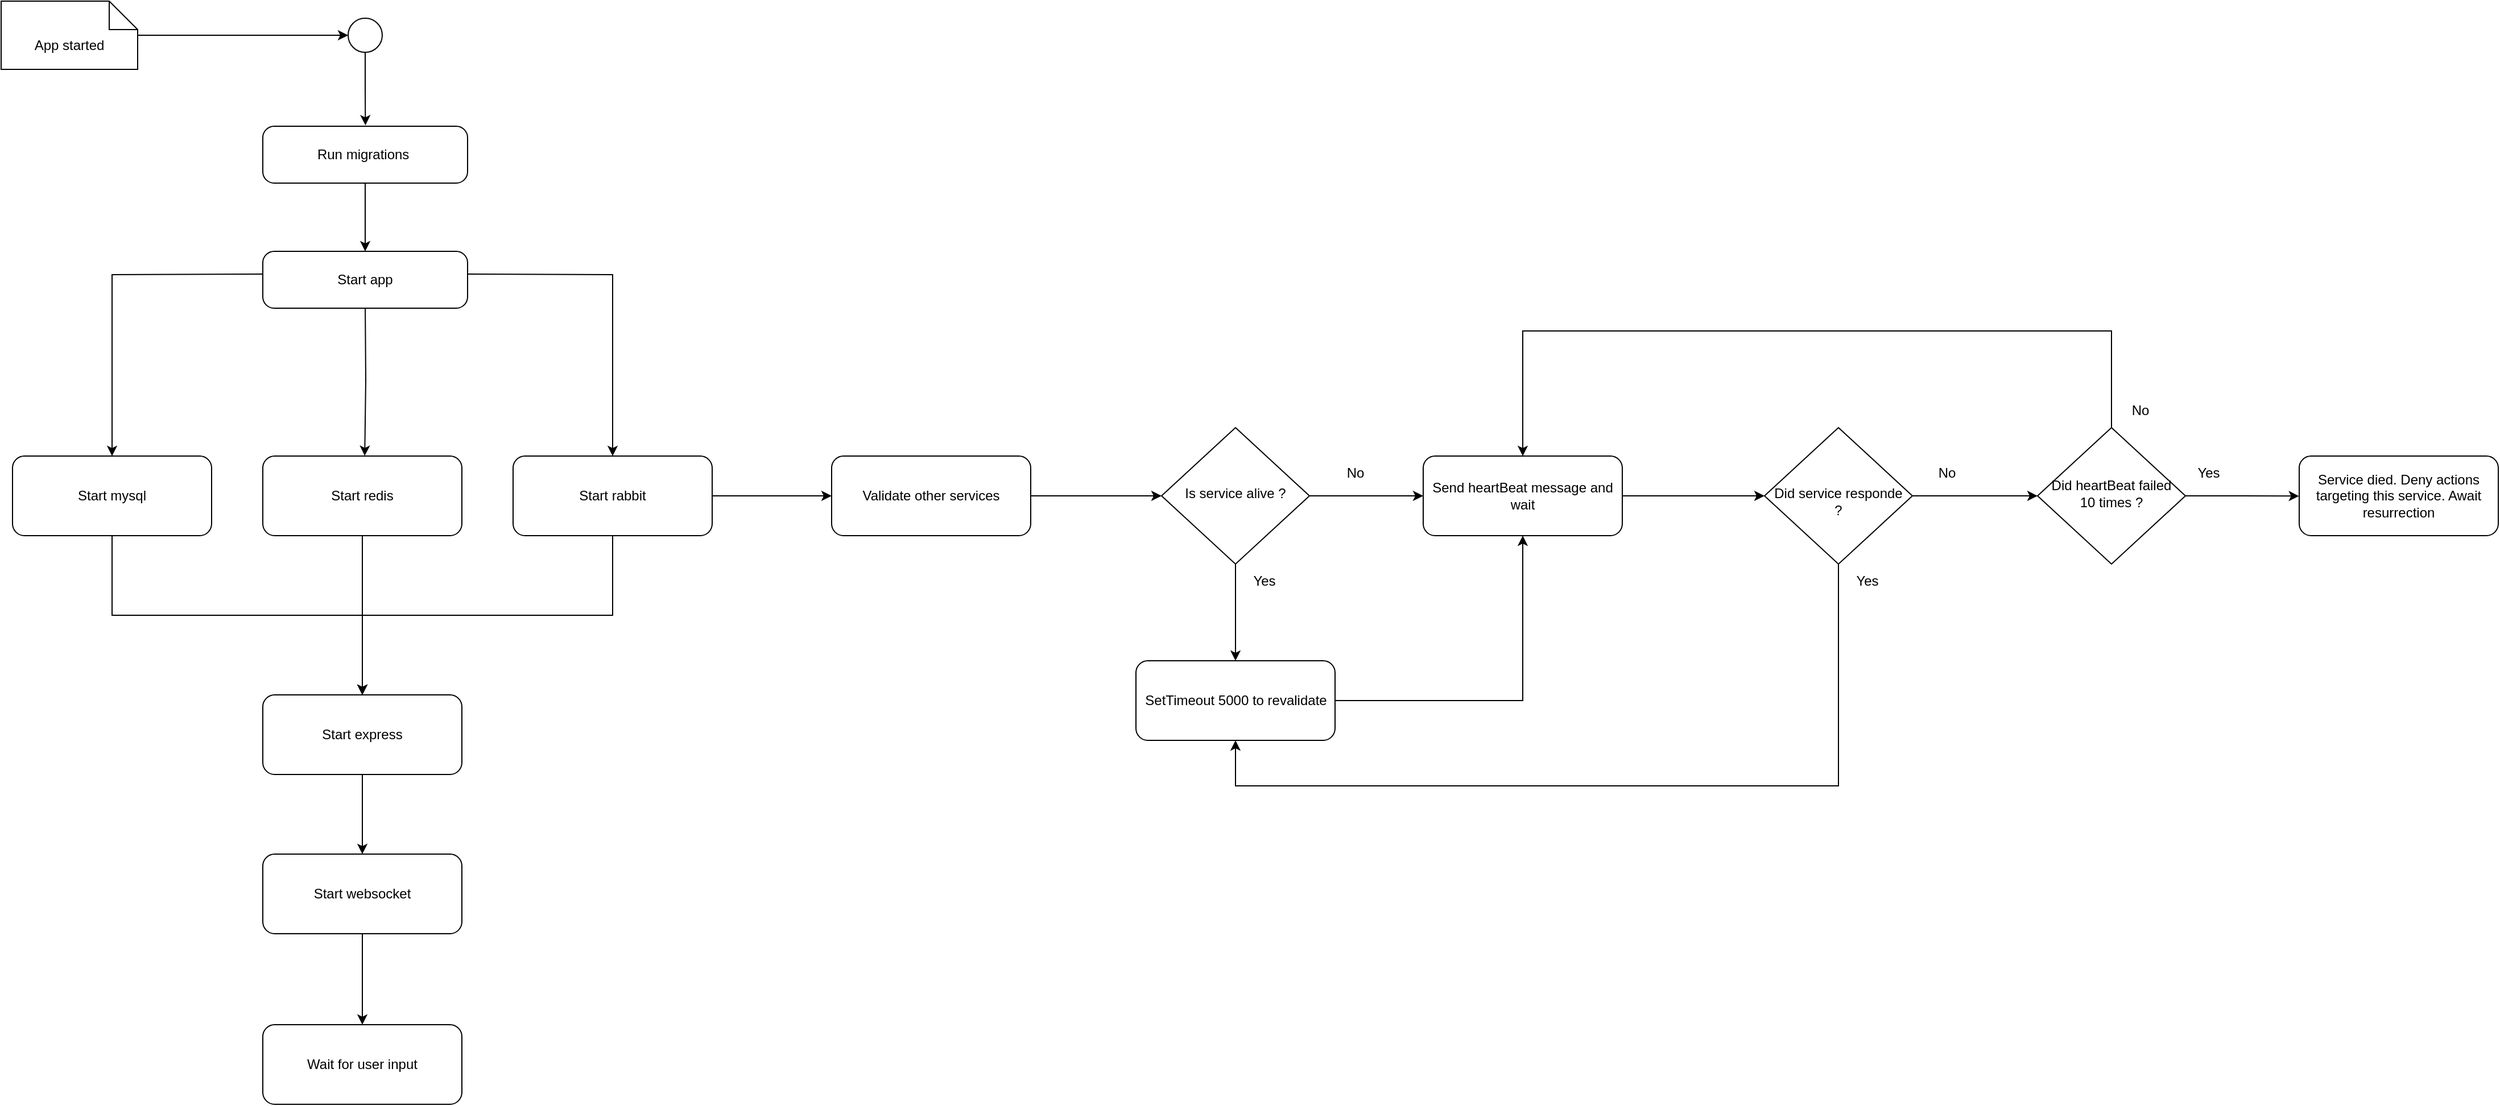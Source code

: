 <mxfile version="23.0.2" type="device">
  <diagram name="Strona-1" id="OV4mZrAFO6_xKFco6DVv">
    <mxGraphModel dx="4924" dy="3565" grid="1" gridSize="10" guides="1" tooltips="1" connect="1" arrows="1" fold="1" page="1" pageScale="1" pageWidth="827" pageHeight="1169" math="0" shadow="0">
      <root>
        <mxCell id="0" />
        <mxCell id="1" parent="0" />
        <mxCell id="Mt6CTlnOpknhvCUXhLSx-1" style="edgeStyle=orthogonalEdgeStyle;rounded=0;orthogonalLoop=1;jettySize=auto;html=1;" edge="1" parent="1" source="Mt6CTlnOpknhvCUXhLSx-2">
          <mxGeometry relative="1" as="geometry">
            <mxPoint x="-2375" y="-2170" as="targetPoint" />
          </mxGeometry>
        </mxCell>
        <mxCell id="Mt6CTlnOpknhvCUXhLSx-2" value="App started" style="shape=note2;boundedLbl=1;whiteSpace=wrap;html=1;size=25;verticalAlign=top;align=center;" vertex="1" parent="1">
          <mxGeometry x="-2680" y="-2200" width="120" height="60" as="geometry" />
        </mxCell>
        <mxCell id="Mt6CTlnOpknhvCUXhLSx-3" value="" style="ellipse;" vertex="1" parent="1">
          <mxGeometry x="-2375" y="-2185" width="30" height="30" as="geometry" />
        </mxCell>
        <mxCell id="Mt6CTlnOpknhvCUXhLSx-4" style="edgeStyle=orthogonalEdgeStyle;rounded=0;orthogonalLoop=1;jettySize=auto;html=1;entryX=0.512;entryY=-0.003;entryDx=0;entryDy=0;entryPerimeter=0;" edge="1" parent="1" target="Mt6CTlnOpknhvCUXhLSx-14">
          <mxGeometry relative="1" as="geometry">
            <mxPoint x="-2360" y="-1935" as="sourcePoint" />
          </mxGeometry>
        </mxCell>
        <mxCell id="Mt6CTlnOpknhvCUXhLSx-5" style="edgeStyle=orthogonalEdgeStyle;rounded=0;orthogonalLoop=1;jettySize=auto;html=1;entryX=0.5;entryY=0;entryDx=0;entryDy=0;" edge="1" parent="1" target="Mt6CTlnOpknhvCUXhLSx-12">
          <mxGeometry relative="1" as="geometry">
            <mxPoint x="-2270" y="-1960" as="sourcePoint" />
          </mxGeometry>
        </mxCell>
        <mxCell id="Mt6CTlnOpknhvCUXhLSx-6" style="edgeStyle=orthogonalEdgeStyle;rounded=0;orthogonalLoop=1;jettySize=auto;html=1;" edge="1" parent="1" target="Mt6CTlnOpknhvCUXhLSx-9">
          <mxGeometry relative="1" as="geometry">
            <mxPoint x="-2450" y="-1960" as="sourcePoint" />
          </mxGeometry>
        </mxCell>
        <mxCell id="Mt6CTlnOpknhvCUXhLSx-7" value="Start app" style="html=1;dashed=0;rounded=1;absoluteArcSize=1;arcSize=20;verticalAlign=middle;align=center;whiteSpace=wrap;" vertex="1" parent="1">
          <mxGeometry x="-2450" y="-1980" width="180" height="50" as="geometry" />
        </mxCell>
        <mxCell id="Mt6CTlnOpknhvCUXhLSx-8" style="edgeStyle=orthogonalEdgeStyle;rounded=0;orthogonalLoop=1;jettySize=auto;html=1;entryX=0.5;entryY=0;entryDx=0;entryDy=0;" edge="1" parent="1" source="Mt6CTlnOpknhvCUXhLSx-9" target="Mt6CTlnOpknhvCUXhLSx-15">
          <mxGeometry relative="1" as="geometry">
            <mxPoint x="-2360" y="-1590" as="targetPoint" />
            <Array as="points">
              <mxPoint x="-2582" y="-1660" />
              <mxPoint x="-2362" y="-1660" />
            </Array>
          </mxGeometry>
        </mxCell>
        <mxCell id="Mt6CTlnOpknhvCUXhLSx-9" value="Start mysql" style="rounded=1;whiteSpace=wrap;html=1;fontSize=12;glass=0;strokeWidth=1;shadow=0;" vertex="1" parent="1">
          <mxGeometry x="-2670" y="-1800" width="175" height="70" as="geometry" />
        </mxCell>
        <mxCell id="Mt6CTlnOpknhvCUXhLSx-10" style="edgeStyle=orthogonalEdgeStyle;rounded=0;orthogonalLoop=1;jettySize=auto;html=1;entryX=0.5;entryY=0;entryDx=0;entryDy=0;" edge="1" parent="1" source="Mt6CTlnOpknhvCUXhLSx-12" target="Mt6CTlnOpknhvCUXhLSx-15">
          <mxGeometry relative="1" as="geometry">
            <Array as="points">
              <mxPoint x="-2142" y="-1660" />
              <mxPoint x="-2362" y="-1660" />
            </Array>
          </mxGeometry>
        </mxCell>
        <mxCell id="Mt6CTlnOpknhvCUXhLSx-11" style="edgeStyle=orthogonalEdgeStyle;rounded=0;orthogonalLoop=1;jettySize=auto;html=1;entryX=0;entryY=0.5;entryDx=0;entryDy=0;" edge="1" parent="1" source="Mt6CTlnOpknhvCUXhLSx-12" target="Mt6CTlnOpknhvCUXhLSx-20">
          <mxGeometry relative="1" as="geometry" />
        </mxCell>
        <mxCell id="Mt6CTlnOpknhvCUXhLSx-12" value="Start rabbit" style="rounded=1;whiteSpace=wrap;html=1;fontSize=12;glass=0;strokeWidth=1;shadow=0;" vertex="1" parent="1">
          <mxGeometry x="-2230" y="-1800" width="175" height="70" as="geometry" />
        </mxCell>
        <mxCell id="Mt6CTlnOpknhvCUXhLSx-13" style="edgeStyle=orthogonalEdgeStyle;rounded=0;orthogonalLoop=1;jettySize=auto;html=1;entryX=0.5;entryY=0;entryDx=0;entryDy=0;" edge="1" parent="1" source="Mt6CTlnOpknhvCUXhLSx-14" target="Mt6CTlnOpknhvCUXhLSx-15">
          <mxGeometry relative="1" as="geometry" />
        </mxCell>
        <mxCell id="Mt6CTlnOpknhvCUXhLSx-14" value="Start redis" style="rounded=1;whiteSpace=wrap;html=1;fontSize=12;glass=0;strokeWidth=1;shadow=0;" vertex="1" parent="1">
          <mxGeometry x="-2450" y="-1800" width="175" height="70" as="geometry" />
        </mxCell>
        <mxCell id="Mt6CTlnOpknhvCUXhLSx-15" value="Start express" style="rounded=1;whiteSpace=wrap;html=1;fontSize=12;glass=0;strokeWidth=1;shadow=0;" vertex="1" parent="1">
          <mxGeometry x="-2450" y="-1590" width="175" height="70" as="geometry" />
        </mxCell>
        <mxCell id="Mt6CTlnOpknhvCUXhLSx-16" style="edgeStyle=orthogonalEdgeStyle;rounded=0;orthogonalLoop=1;jettySize=auto;html=1;entryX=0.5;entryY=0;entryDx=0;entryDy=0;" edge="1" parent="1" source="Mt6CTlnOpknhvCUXhLSx-17" target="Mt6CTlnOpknhvCUXhLSx-44">
          <mxGeometry relative="1" as="geometry" />
        </mxCell>
        <mxCell id="Mt6CTlnOpknhvCUXhLSx-17" value="Start websocket" style="rounded=1;whiteSpace=wrap;html=1;fontSize=12;glass=0;strokeWidth=1;shadow=0;" vertex="1" parent="1">
          <mxGeometry x="-2450" y="-1450" width="175" height="70" as="geometry" />
        </mxCell>
        <mxCell id="Mt6CTlnOpknhvCUXhLSx-18" style="edgeStyle=orthogonalEdgeStyle;rounded=0;orthogonalLoop=1;jettySize=auto;html=1;entryX=0.5;entryY=0;entryDx=0;entryDy=0;" edge="1" parent="1" source="Mt6CTlnOpknhvCUXhLSx-15" target="Mt6CTlnOpknhvCUXhLSx-17">
          <mxGeometry relative="1" as="geometry" />
        </mxCell>
        <mxCell id="Mt6CTlnOpknhvCUXhLSx-19" style="edgeStyle=orthogonalEdgeStyle;rounded=0;orthogonalLoop=1;jettySize=auto;html=1;entryX=0;entryY=0.5;entryDx=0;entryDy=0;" edge="1" parent="1" source="Mt6CTlnOpknhvCUXhLSx-20" target="Mt6CTlnOpknhvCUXhLSx-23">
          <mxGeometry relative="1" as="geometry" />
        </mxCell>
        <mxCell id="Mt6CTlnOpknhvCUXhLSx-20" value="Validate other services" style="rounded=1;whiteSpace=wrap;html=1;fontSize=12;glass=0;strokeWidth=1;shadow=0;" vertex="1" parent="1">
          <mxGeometry x="-1950" y="-1800" width="175" height="70" as="geometry" />
        </mxCell>
        <mxCell id="Mt6CTlnOpknhvCUXhLSx-21" style="edgeStyle=orthogonalEdgeStyle;rounded=0;orthogonalLoop=1;jettySize=auto;html=1;entryX=0;entryY=0.5;entryDx=0;entryDy=0;" edge="1" parent="1" source="Mt6CTlnOpknhvCUXhLSx-23" target="Mt6CTlnOpknhvCUXhLSx-25">
          <mxGeometry relative="1" as="geometry" />
        </mxCell>
        <mxCell id="Mt6CTlnOpknhvCUXhLSx-22" style="edgeStyle=orthogonalEdgeStyle;rounded=0;orthogonalLoop=1;jettySize=auto;html=1;entryX=0.5;entryY=0;entryDx=0;entryDy=0;" edge="1" parent="1" source="Mt6CTlnOpknhvCUXhLSx-23" target="Mt6CTlnOpknhvCUXhLSx-31">
          <mxGeometry relative="1" as="geometry" />
        </mxCell>
        <mxCell id="Mt6CTlnOpknhvCUXhLSx-23" value="Is service alive ?" style="rhombus;whiteSpace=wrap;html=1;shadow=0;fontFamily=Helvetica;fontSize=12;align=center;strokeWidth=1;spacing=6;spacingTop=-4;" vertex="1" parent="1">
          <mxGeometry x="-1660" y="-1825" width="130" height="120" as="geometry" />
        </mxCell>
        <mxCell id="Mt6CTlnOpknhvCUXhLSx-24" style="edgeStyle=orthogonalEdgeStyle;rounded=0;orthogonalLoop=1;jettySize=auto;html=1;" edge="1" parent="1" source="Mt6CTlnOpknhvCUXhLSx-25" target="Mt6CTlnOpknhvCUXhLSx-29">
          <mxGeometry relative="1" as="geometry" />
        </mxCell>
        <mxCell id="Mt6CTlnOpknhvCUXhLSx-25" value="Send heartBeat message and wait" style="rounded=1;whiteSpace=wrap;html=1;fontSize=12;glass=0;strokeWidth=1;shadow=0;" vertex="1" parent="1">
          <mxGeometry x="-1430" y="-1800" width="175" height="70" as="geometry" />
        </mxCell>
        <mxCell id="Mt6CTlnOpknhvCUXhLSx-26" value="No" style="text;html=1;align=center;verticalAlign=middle;resizable=0;points=[];autosize=1;strokeColor=none;fillColor=none;" vertex="1" parent="1">
          <mxGeometry x="-1510" y="-1800" width="40" height="30" as="geometry" />
        </mxCell>
        <mxCell id="Mt6CTlnOpknhvCUXhLSx-27" style="edgeStyle=orthogonalEdgeStyle;rounded=0;orthogonalLoop=1;jettySize=auto;html=1;entryX=0.5;entryY=1;entryDx=0;entryDy=0;" edge="1" parent="1" source="Mt6CTlnOpknhvCUXhLSx-29" target="Mt6CTlnOpknhvCUXhLSx-31">
          <mxGeometry relative="1" as="geometry">
            <Array as="points">
              <mxPoint x="-1065" y="-1510" />
              <mxPoint x="-1595" y="-1510" />
            </Array>
          </mxGeometry>
        </mxCell>
        <mxCell id="Mt6CTlnOpknhvCUXhLSx-28" style="edgeStyle=orthogonalEdgeStyle;rounded=0;orthogonalLoop=1;jettySize=auto;html=1;entryX=0;entryY=0.5;entryDx=0;entryDy=0;" edge="1" parent="1" source="Mt6CTlnOpknhvCUXhLSx-29" target="Mt6CTlnOpknhvCUXhLSx-37">
          <mxGeometry relative="1" as="geometry">
            <mxPoint x="-895" y="-1765" as="targetPoint" />
          </mxGeometry>
        </mxCell>
        <mxCell id="Mt6CTlnOpknhvCUXhLSx-29" value="&lt;br&gt;Did service responde ?" style="rhombus;whiteSpace=wrap;html=1;shadow=0;fontFamily=Helvetica;fontSize=12;align=center;strokeWidth=1;spacing=6;spacingTop=-4;" vertex="1" parent="1">
          <mxGeometry x="-1130" y="-1825" width="130" height="120" as="geometry" />
        </mxCell>
        <mxCell id="Mt6CTlnOpknhvCUXhLSx-30" style="edgeStyle=orthogonalEdgeStyle;rounded=0;orthogonalLoop=1;jettySize=auto;html=1;entryX=0.5;entryY=1;entryDx=0;entryDy=0;" edge="1" parent="1" source="Mt6CTlnOpknhvCUXhLSx-31" target="Mt6CTlnOpknhvCUXhLSx-25">
          <mxGeometry relative="1" as="geometry" />
        </mxCell>
        <mxCell id="Mt6CTlnOpknhvCUXhLSx-31" value="SetTimeout 5000 to revalidate" style="rounded=1;whiteSpace=wrap;html=1;fontSize=12;glass=0;strokeWidth=1;shadow=0;" vertex="1" parent="1">
          <mxGeometry x="-1682.5" y="-1620" width="175" height="70" as="geometry" />
        </mxCell>
        <mxCell id="Mt6CTlnOpknhvCUXhLSx-32" value="Yes" style="text;html=1;align=center;verticalAlign=middle;resizable=0;points=[];autosize=1;strokeColor=none;fillColor=none;" vertex="1" parent="1">
          <mxGeometry x="-1590" y="-1705" width="40" height="30" as="geometry" />
        </mxCell>
        <mxCell id="Mt6CTlnOpknhvCUXhLSx-33" value="Yes" style="text;html=1;align=center;verticalAlign=middle;resizable=0;points=[];autosize=1;strokeColor=none;fillColor=none;" vertex="1" parent="1">
          <mxGeometry x="-1060" y="-1705" width="40" height="30" as="geometry" />
        </mxCell>
        <mxCell id="Mt6CTlnOpknhvCUXhLSx-34" value="No" style="text;html=1;align=center;verticalAlign=middle;resizable=0;points=[];autosize=1;strokeColor=none;fillColor=none;" vertex="1" parent="1">
          <mxGeometry x="-990" y="-1800" width="40" height="30" as="geometry" />
        </mxCell>
        <mxCell id="Mt6CTlnOpknhvCUXhLSx-35" style="edgeStyle=orthogonalEdgeStyle;rounded=0;orthogonalLoop=1;jettySize=auto;html=1;entryX=-0.001;entryY=0.503;entryDx=0;entryDy=0;entryPerimeter=0;" edge="1" parent="1" source="Mt6CTlnOpknhvCUXhLSx-37" target="Mt6CTlnOpknhvCUXhLSx-38">
          <mxGeometry relative="1" as="geometry" />
        </mxCell>
        <mxCell id="Mt6CTlnOpknhvCUXhLSx-36" style="edgeStyle=orthogonalEdgeStyle;rounded=0;orthogonalLoop=1;jettySize=auto;html=1;entryX=0.5;entryY=0;entryDx=0;entryDy=0;" edge="1" parent="1" source="Mt6CTlnOpknhvCUXhLSx-37" target="Mt6CTlnOpknhvCUXhLSx-25">
          <mxGeometry relative="1" as="geometry">
            <Array as="points">
              <mxPoint x="-825" y="-1910" />
              <mxPoint x="-1342" y="-1910" />
            </Array>
          </mxGeometry>
        </mxCell>
        <mxCell id="Mt6CTlnOpknhvCUXhLSx-37" value="Did heartBeat failed 10 times ?" style="rhombus;whiteSpace=wrap;html=1;shadow=0;fontFamily=Helvetica;fontSize=12;align=center;strokeWidth=1;spacing=6;spacingTop=-4;" vertex="1" parent="1">
          <mxGeometry x="-890" y="-1825" width="130" height="120" as="geometry" />
        </mxCell>
        <mxCell id="Mt6CTlnOpknhvCUXhLSx-38" value="Service died. Deny actions targeting this service. Await resurrection" style="rounded=1;whiteSpace=wrap;html=1;fontSize=12;glass=0;strokeWidth=1;shadow=0;" vertex="1" parent="1">
          <mxGeometry x="-660" y="-1800" width="175" height="70" as="geometry" />
        </mxCell>
        <mxCell id="Mt6CTlnOpknhvCUXhLSx-39" value="Yes" style="text;html=1;align=center;verticalAlign=middle;resizable=0;points=[];autosize=1;strokeColor=none;fillColor=none;" vertex="1" parent="1">
          <mxGeometry x="-760" y="-1800" width="40" height="30" as="geometry" />
        </mxCell>
        <mxCell id="Mt6CTlnOpknhvCUXhLSx-40" value="No" style="text;html=1;align=center;verticalAlign=middle;resizable=0;points=[];autosize=1;strokeColor=none;fillColor=none;" vertex="1" parent="1">
          <mxGeometry x="-820" y="-1855" width="40" height="30" as="geometry" />
        </mxCell>
        <mxCell id="Mt6CTlnOpknhvCUXhLSx-41" style="edgeStyle=orthogonalEdgeStyle;rounded=0;orthogonalLoop=1;jettySize=auto;html=1;entryX=0.5;entryY=0;entryDx=0;entryDy=0;" edge="1" parent="1" source="Mt6CTlnOpknhvCUXhLSx-42" target="Mt6CTlnOpknhvCUXhLSx-7">
          <mxGeometry relative="1" as="geometry" />
        </mxCell>
        <mxCell id="Mt6CTlnOpknhvCUXhLSx-42" value="Run migrations&amp;nbsp;" style="html=1;dashed=0;rounded=1;absoluteArcSize=1;arcSize=20;verticalAlign=middle;align=center;whiteSpace=wrap;" vertex="1" parent="1">
          <mxGeometry x="-2450" y="-2090" width="180" height="50" as="geometry" />
        </mxCell>
        <mxCell id="Mt6CTlnOpknhvCUXhLSx-43" style="edgeStyle=orthogonalEdgeStyle;rounded=0;orthogonalLoop=1;jettySize=auto;html=1;entryX=0.501;entryY=-0.016;entryDx=0;entryDy=0;entryPerimeter=0;" edge="1" parent="1" source="Mt6CTlnOpknhvCUXhLSx-3" target="Mt6CTlnOpknhvCUXhLSx-42">
          <mxGeometry relative="1" as="geometry" />
        </mxCell>
        <mxCell id="Mt6CTlnOpknhvCUXhLSx-44" value="Wait for user input" style="rounded=1;whiteSpace=wrap;html=1;fontSize=12;glass=0;strokeWidth=1;shadow=0;" vertex="1" parent="1">
          <mxGeometry x="-2450" y="-1300" width="175" height="70" as="geometry" />
        </mxCell>
      </root>
    </mxGraphModel>
  </diagram>
</mxfile>
